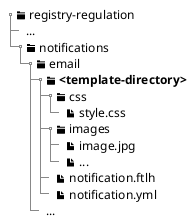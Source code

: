 @startsalt
{
{T
+ <&folder> registry-regulation
++ ...
++ <&folder> notifications
+++ <&folder> email
++++ <&folder> <b><template-directory></b>
+++++ <&folder> css
++++++ <&file> style.css
+++++ <&folder> images
++++++ <&file> image.jpg
++++++ <&file> ...
+++++ <&file> notification.ftlh
+++++ <&file> notification.yml
++++ ...
}
}
@endsalt